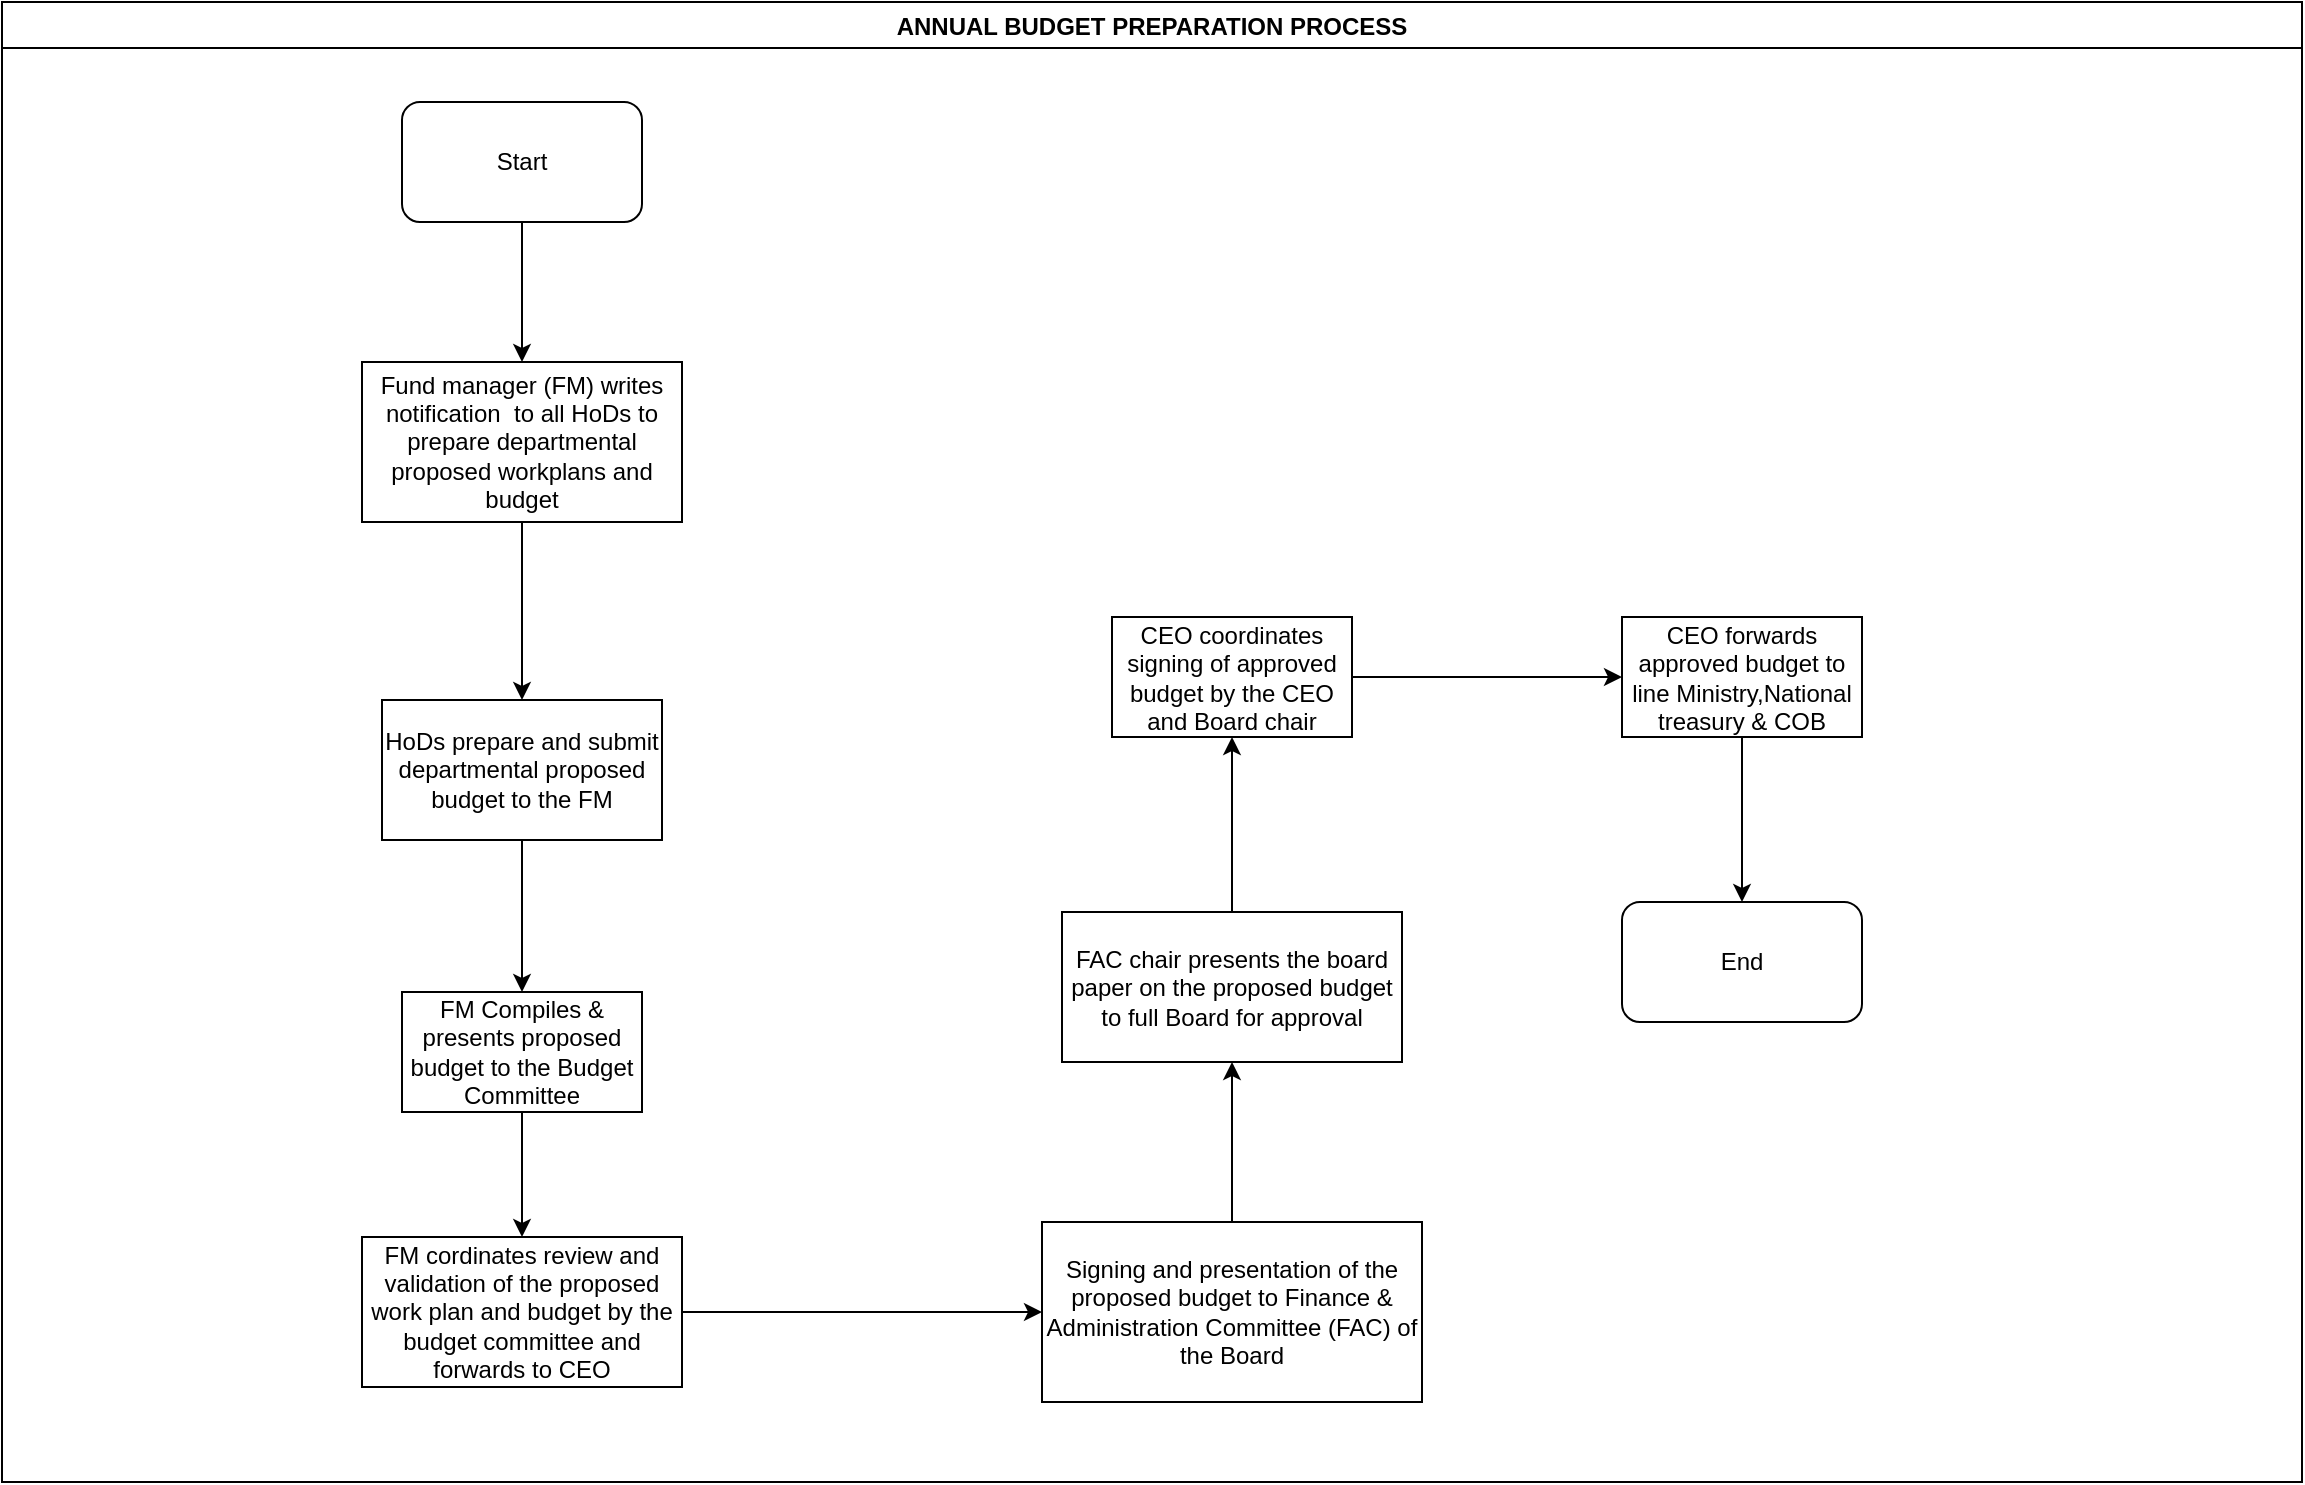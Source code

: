 <mxfile version="14.7.7" type="github">
  <diagram id="Up9UbGRrX_nPrRD4ef_L" name="Page-1">
    <mxGraphModel dx="1038" dy="508" grid="1" gridSize="10" guides="1" tooltips="1" connect="1" arrows="1" fold="1" page="1" pageScale="1" pageWidth="1169" pageHeight="827" math="0" shadow="0">
      <root>
        <mxCell id="0" />
        <mxCell id="1" parent="0" />
        <mxCell id="DuP928JgmqVkN7yUHcAI-1" value="ANNUAL BUDGET PREPARATION PROCESS" style="swimlane;" vertex="1" parent="1">
          <mxGeometry x="10" y="30" width="1150" height="740" as="geometry" />
        </mxCell>
        <mxCell id="DuP928JgmqVkN7yUHcAI-2" value="Start" style="rounded=1;whiteSpace=wrap;html=1;" vertex="1" parent="DuP928JgmqVkN7yUHcAI-1">
          <mxGeometry x="200" y="50" width="120" height="60" as="geometry" />
        </mxCell>
        <mxCell id="DuP928JgmqVkN7yUHcAI-4" value="Fund manager (FM) writes notification&amp;nbsp; to all HoDs to prepare departmental proposed workplans and budget " style="rounded=0;whiteSpace=wrap;html=1;" vertex="1" parent="DuP928JgmqVkN7yUHcAI-1">
          <mxGeometry x="180" y="180" width="160" height="80" as="geometry" />
        </mxCell>
        <mxCell id="DuP928JgmqVkN7yUHcAI-6" value="" style="edgeStyle=orthogonalEdgeStyle;rounded=0;orthogonalLoop=1;jettySize=auto;html=1;entryX=0.5;entryY=0;entryDx=0;entryDy=0;exitX=0.5;exitY=1;exitDx=0;exitDy=0;" edge="1" parent="DuP928JgmqVkN7yUHcAI-1" source="DuP928JgmqVkN7yUHcAI-2" target="DuP928JgmqVkN7yUHcAI-4">
          <mxGeometry relative="1" as="geometry">
            <mxPoint x="260" y="190" as="targetPoint" />
            <Array as="points">
              <mxPoint x="260" y="160" />
              <mxPoint x="260" y="160" />
            </Array>
          </mxGeometry>
        </mxCell>
        <mxCell id="DuP928JgmqVkN7yUHcAI-11" value="FM &lt;span lang=&quot;EN-GB&quot;&gt;cordinates review and validation of the proposed work plan and budget by the budget committee and forwards to CEO &lt;/span&gt;" style="whiteSpace=wrap;html=1;rounded=0;" vertex="1" parent="DuP928JgmqVkN7yUHcAI-1">
          <mxGeometry x="180" y="617.5" width="160" height="75" as="geometry" />
        </mxCell>
        <mxCell id="DuP928JgmqVkN7yUHcAI-7" value="HoDs &lt;span lang=&quot;EN-GB&quot;&gt;prepare and submit departmental proposed budget to the FM &lt;/span&gt;" style="whiteSpace=wrap;html=1;rounded=0;" vertex="1" parent="DuP928JgmqVkN7yUHcAI-1">
          <mxGeometry x="190" y="349" width="140" height="70" as="geometry" />
        </mxCell>
        <mxCell id="DuP928JgmqVkN7yUHcAI-8" value="" style="edgeStyle=orthogonalEdgeStyle;rounded=0;orthogonalLoop=1;jettySize=auto;html=1;" edge="1" parent="DuP928JgmqVkN7yUHcAI-1" source="DuP928JgmqVkN7yUHcAI-4" target="DuP928JgmqVkN7yUHcAI-7">
          <mxGeometry relative="1" as="geometry" />
        </mxCell>
        <mxCell id="DuP928JgmqVkN7yUHcAI-9" value="&lt;span lang=&quot;EN-GB&quot;&gt;FM Compiles &amp;amp; presents proposed budget to the Budget Committee &lt;/span&gt;" style="whiteSpace=wrap;html=1;rounded=0;" vertex="1" parent="DuP928JgmqVkN7yUHcAI-1">
          <mxGeometry x="200" y="495" width="120" height="60" as="geometry" />
        </mxCell>
        <mxCell id="DuP928JgmqVkN7yUHcAI-10" value="" style="edgeStyle=orthogonalEdgeStyle;rounded=0;orthogonalLoop=1;jettySize=auto;html=1;" edge="1" parent="DuP928JgmqVkN7yUHcAI-1" source="DuP928JgmqVkN7yUHcAI-7" target="DuP928JgmqVkN7yUHcAI-9">
          <mxGeometry relative="1" as="geometry" />
        </mxCell>
        <mxCell id="DuP928JgmqVkN7yUHcAI-12" value="" style="edgeStyle=orthogonalEdgeStyle;rounded=0;orthogonalLoop=1;jettySize=auto;html=1;" edge="1" parent="DuP928JgmqVkN7yUHcAI-1" source="DuP928JgmqVkN7yUHcAI-9" target="DuP928JgmqVkN7yUHcAI-11">
          <mxGeometry relative="1" as="geometry" />
        </mxCell>
        <mxCell id="DuP928JgmqVkN7yUHcAI-19" value="&lt;span lang=&quot;EN-GB&quot;&gt;CEO forwards approved budget to line Ministry,National treasury &amp;amp; COB&lt;/span&gt;&lt;b&gt;&lt;span lang=&quot;EN-GB&quot;&gt; &lt;/span&gt;&lt;/b&gt;" style="whiteSpace=wrap;html=1;rounded=0;" vertex="1" parent="DuP928JgmqVkN7yUHcAI-1">
          <mxGeometry x="810" y="307.5" width="120" height="60" as="geometry" />
        </mxCell>
        <mxCell id="DuP928JgmqVkN7yUHcAI-23" value="End" style="rounded=1;whiteSpace=wrap;html=1;" vertex="1" parent="DuP928JgmqVkN7yUHcAI-1">
          <mxGeometry x="810" y="450" width="120" height="60" as="geometry" />
        </mxCell>
        <mxCell id="DuP928JgmqVkN7yUHcAI-22" value="" style="edgeStyle=orthogonalEdgeStyle;rounded=0;orthogonalLoop=1;jettySize=auto;html=1;entryX=0.5;entryY=0;entryDx=0;entryDy=0;" edge="1" parent="DuP928JgmqVkN7yUHcAI-1" source="DuP928JgmqVkN7yUHcAI-19" target="DuP928JgmqVkN7yUHcAI-23">
          <mxGeometry relative="1" as="geometry">
            <mxPoint x="870" y="447.5" as="targetPoint" />
          </mxGeometry>
        </mxCell>
        <mxCell id="DuP928JgmqVkN7yUHcAI-14" value="" style="edgeStyle=orthogonalEdgeStyle;rounded=0;orthogonalLoop=1;jettySize=auto;html=1;" edge="1" parent="1" source="DuP928JgmqVkN7yUHcAI-11" target="DuP928JgmqVkN7yUHcAI-13">
          <mxGeometry relative="1" as="geometry" />
        </mxCell>
        <mxCell id="DuP928JgmqVkN7yUHcAI-16" value="" style="edgeStyle=orthogonalEdgeStyle;rounded=0;orthogonalLoop=1;jettySize=auto;html=1;" edge="1" parent="1" source="DuP928JgmqVkN7yUHcAI-13" target="DuP928JgmqVkN7yUHcAI-15">
          <mxGeometry relative="1" as="geometry" />
        </mxCell>
        <mxCell id="DuP928JgmqVkN7yUHcAI-13" value="Signing and presentation of the proposed budget to Finance &amp;amp; Administration Committee (FAC) of the Board" style="rounded=0;whiteSpace=wrap;html=1;" vertex="1" parent="1">
          <mxGeometry x="530" y="640" width="190" height="90" as="geometry" />
        </mxCell>
        <mxCell id="DuP928JgmqVkN7yUHcAI-18" value="" style="edgeStyle=orthogonalEdgeStyle;rounded=0;orthogonalLoop=1;jettySize=auto;html=1;" edge="1" parent="1" source="DuP928JgmqVkN7yUHcAI-15" target="DuP928JgmqVkN7yUHcAI-17">
          <mxGeometry relative="1" as="geometry" />
        </mxCell>
        <mxCell id="DuP928JgmqVkN7yUHcAI-15" value="FAC chair presents the board paper on the proposed budget to full Board for approval " style="whiteSpace=wrap;html=1;rounded=0;" vertex="1" parent="1">
          <mxGeometry x="540" y="485" width="170" height="75" as="geometry" />
        </mxCell>
        <mxCell id="DuP928JgmqVkN7yUHcAI-20" value="" style="edgeStyle=orthogonalEdgeStyle;rounded=0;orthogonalLoop=1;jettySize=auto;html=1;" edge="1" parent="1" source="DuP928JgmqVkN7yUHcAI-17" target="DuP928JgmqVkN7yUHcAI-19">
          <mxGeometry relative="1" as="geometry" />
        </mxCell>
        <mxCell id="DuP928JgmqVkN7yUHcAI-17" value="CEO coordinates signing of approved budget by the CEO and Board chair" style="whiteSpace=wrap;html=1;rounded=0;" vertex="1" parent="1">
          <mxGeometry x="565" y="337.5" width="120" height="60" as="geometry" />
        </mxCell>
      </root>
    </mxGraphModel>
  </diagram>
</mxfile>
